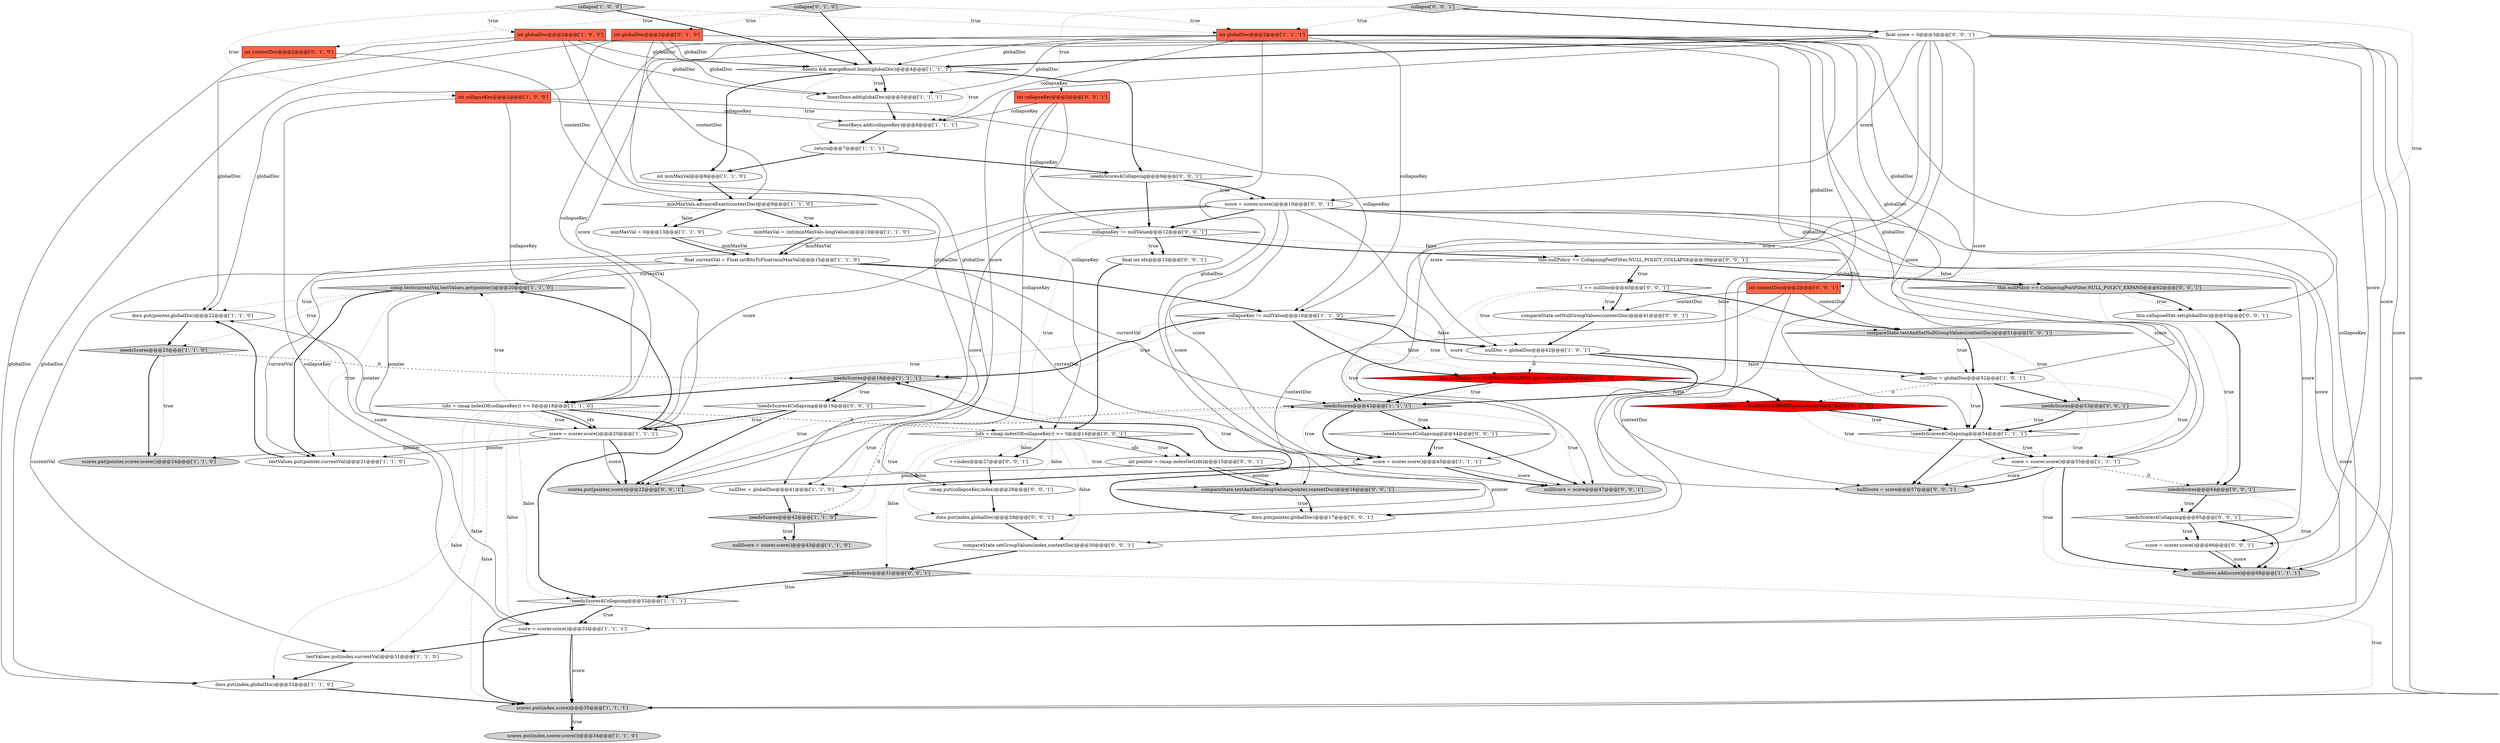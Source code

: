 digraph {
16 [style = filled, label = "minMaxVal = 0@@@13@@@['1', '1', '0']", fillcolor = white, shape = ellipse image = "AAA0AAABBB1BBB"];
21 [style = filled, label = "boostKeys.add(collapseKey)@@@6@@@['1', '1', '1']", fillcolor = white, shape = ellipse image = "AAA0AAABBB1BBB"];
15 [style = filled, label = "needsScores@@@43@@@['1', '1', '1']", fillcolor = lightgray, shape = diamond image = "AAA0AAABBB1BBB"];
0 [style = filled, label = "nullDoc = globalDoc@@@42@@@['1', '0', '1']", fillcolor = white, shape = ellipse image = "AAA0AAABBB1BBB"];
2 [style = filled, label = "nullDoc = globalDoc@@@52@@@['1', '0', '1']", fillcolor = white, shape = ellipse image = "AAA0AAABBB1BBB"];
44 [style = filled, label = "nullScore = score@@@47@@@['0', '0', '1']", fillcolor = lightgray, shape = ellipse image = "AAA0AAABBB3BBB"];
22 [style = filled, label = "docs.put(pointer,globalDoc)@@@22@@@['1', '1', '0']", fillcolor = white, shape = ellipse image = "AAA0AAABBB1BBB"];
40 [style = filled, label = "int globalDoc@@@2@@@['0', '1', '0']", fillcolor = tomato, shape = box image = "AAA0AAABBB2BBB"];
20 [style = filled, label = "nullDoc = globalDoc@@@41@@@['1', '1', '0']", fillcolor = white, shape = ellipse image = "AAA0AAABBB1BBB"];
4 [style = filled, label = "boostDocs.add(globalDoc)@@@5@@@['1', '1', '1']", fillcolor = white, shape = ellipse image = "AAA0AAABBB1BBB"];
33 [style = filled, label = "int minMaxVal@@@8@@@['1', '1', '0']", fillcolor = white, shape = ellipse image = "AAA0AAABBB1BBB"];
56 [style = filled, label = "float score = 0@@@3@@@['0', '0', '1']", fillcolor = white, shape = ellipse image = "AAA0AAABBB3BBB"];
34 [style = filled, label = "int globalDoc@@@2@@@['1', '1', '1']", fillcolor = tomato, shape = box image = "AAA0AAABBB1BBB"];
25 [style = filled, label = "needsScores@@@42@@@['1', '1', '0']", fillcolor = lightgray, shape = diamond image = "AAA0AAABBB1BBB"];
1 [style = filled, label = "scores.put(index,score)@@@35@@@['1', '1', '1']", fillcolor = lightgray, shape = ellipse image = "AAA0AAABBB1BBB"];
9 [style = filled, label = "scores.put(index,scorer.score())@@@34@@@['1', '1', '0']", fillcolor = lightgray, shape = ellipse image = "AAA0AAABBB1BBB"];
24 [style = filled, label = "score = scorer.score()@@@45@@@['1', '1', '1']", fillcolor = white, shape = ellipse image = "AAA0AAABBB1BBB"];
54 [style = filled, label = "nullScore = score@@@57@@@['0', '0', '1']", fillcolor = lightgray, shape = ellipse image = "AAA0AAABBB3BBB"];
72 [style = filled, label = "compareState.setGroupValues(index,contextDoc)@@@30@@@['0', '0', '1']", fillcolor = white, shape = ellipse image = "AAA0AAABBB3BBB"];
60 [style = filled, label = "!needsScores4Collapsing@@@19@@@['0', '0', '1']", fillcolor = white, shape = diamond image = "AAA0AAABBB3BBB"];
29 [style = filled, label = "(idx = cmap.indexOf(collapseKey)) >= 0@@@18@@@['1', '1', '0']", fillcolor = white, shape = diamond image = "AAA0AAABBB1BBB"];
38 [style = filled, label = "collapse['0', '1', '0']", fillcolor = lightgray, shape = diamond image = "AAA0AAABBB2BBB"];
63 [style = filled, label = "compareState.testAndSetGroupValues(pointer,contextDoc)@@@16@@@['0', '0', '1']", fillcolor = lightgray, shape = diamond image = "AAA0AAABBB3BBB"];
70 [style = filled, label = "score = scorer.score()@@@66@@@['0', '0', '1']", fillcolor = white, shape = ellipse image = "AAA0AAABBB3BBB"];
8 [style = filled, label = "score = scorer.score()@@@33@@@['1', '1', '1']", fillcolor = white, shape = ellipse image = "AAA0AAABBB1BBB"];
51 [style = filled, label = "compareState.setNullGroupValues(contextDoc)@@@41@@@['0', '0', '1']", fillcolor = white, shape = ellipse image = "AAA0AAABBB3BBB"];
73 [style = filled, label = "score = scorer.score()@@@10@@@['0', '0', '1']", fillcolor = white, shape = ellipse image = "AAA0AAABBB3BBB"];
5 [style = filled, label = "minMaxVal = (int)minMaxVals.longValue()@@@10@@@['1', '1', '0']", fillcolor = white, shape = ellipse image = "AAA0AAABBB1BBB"];
14 [style = filled, label = "docs.put(index,globalDoc)@@@32@@@['1', '1', '0']", fillcolor = white, shape = ellipse image = "AAA0AAABBB1BBB"];
31 [style = filled, label = "score = scorer.score()@@@20@@@['1', '1', '1']", fillcolor = white, shape = ellipse image = "AAA0AAABBB1BBB"];
7 [style = filled, label = "needsScores@@@23@@@['1', '1', '0']", fillcolor = lightgray, shape = diamond image = "AAA0AAABBB1BBB"];
43 [style = filled, label = "this.nullPolicy == CollapsingPostFilter.NULL_POLICY_COLLAPSE@@@39@@@['0', '0', '1']", fillcolor = white, shape = diamond image = "AAA0AAABBB3BBB"];
32 [style = filled, label = "!needsScores4Collapsing@@@32@@@['1', '1', '1']", fillcolor = white, shape = diamond image = "AAA0AAABBB1BBB"];
30 [style = filled, label = "int globalDoc@@@2@@@['1', '0', '0']", fillcolor = tomato, shape = box image = "AAA0AAABBB1BBB"];
59 [style = filled, label = "needsScores@@@53@@@['0', '0', '1']", fillcolor = lightgray, shape = diamond image = "AAA0AAABBB3BBB"];
68 [style = filled, label = "collapse['0', '0', '1']", fillcolor = lightgray, shape = diamond image = "AAA0AAABBB3BBB"];
47 [style = filled, label = "(idx = cmap.indexOf(collapseKey)) >= 0@@@14@@@['0', '0', '1']", fillcolor = white, shape = diamond image = "AAA0AAABBB3BBB"];
62 [style = filled, label = "int pointer = cmap.indexGet(idx)@@@15@@@['0', '0', '1']", fillcolor = white, shape = ellipse image = "AAA0AAABBB3BBB"];
6 [style = filled, label = "nullScores.add(score)@@@68@@@['1', '1', '1']", fillcolor = lightgray, shape = ellipse image = "AAA0AAABBB1BBB"];
71 [style = filled, label = "needsScores@@@64@@@['0', '0', '1']", fillcolor = lightgray, shape = diamond image = "AAA0AAABBB3BBB"];
65 [style = filled, label = "final int idx@@@13@@@['0', '0', '1']", fillcolor = white, shape = ellipse image = "AAA0AAABBB3BBB"];
23 [style = filled, label = "testValues.put(index,currentVal)@@@31@@@['1', '1', '0']", fillcolor = white, shape = ellipse image = "AAA0AAABBB1BBB"];
74 [style = filled, label = "docs.put(pointer,globalDoc)@@@17@@@['0', '0', '1']", fillcolor = white, shape = ellipse image = "AAA0AAABBB3BBB"];
61 [style = filled, label = "needsScores@@@31@@@['0', '0', '1']", fillcolor = lightgray, shape = diamond image = "AAA0AAABBB3BBB"];
37 [style = filled, label = "comp.test(currentVal,testValues.get(pointer))@@@20@@@['1', '1', '0']", fillcolor = lightgray, shape = diamond image = "AAA0AAABBB1BBB"];
49 [style = filled, label = "this.collapsedSet.set(globalDoc)@@@63@@@['0', '0', '1']", fillcolor = white, shape = ellipse image = "AAA0AAABBB3BBB"];
27 [style = filled, label = "minMaxVals.advanceExact(contextDoc)@@@9@@@['1', '1', '0']", fillcolor = white, shape = diamond image = "AAA0AAABBB1BBB"];
17 [style = filled, label = "int collapseKey@@@2@@@['1', '0', '0']", fillcolor = tomato, shape = box image = "AAA0AAABBB1BBB"];
41 [style = filled, label = "this.nullPolicy == NullPolicy.COLLAPSE.getCode()@@@38@@@['0', '1', '0']", fillcolor = red, shape = diamond image = "AAA1AAABBB2BBB"];
69 [style = filled, label = "this.nullPolicy == CollapsingPostFilter.NULL_POLICY_EXPAND@@@62@@@['0', '0', '1']", fillcolor = lightgray, shape = diamond image = "AAA0AAABBB3BBB"];
11 [style = filled, label = "needsScores@@@18@@@['1', '1', '1']", fillcolor = lightgray, shape = diamond image = "AAA0AAABBB1BBB"];
53 [style = filled, label = "docs.put(index,globalDoc)@@@29@@@['0', '0', '1']", fillcolor = white, shape = ellipse image = "AAA0AAABBB3BBB"];
55 [style = filled, label = "compareState.testAndSetNullGroupValues(contextDoc)@@@51@@@['0', '0', '1']", fillcolor = lightgray, shape = diamond image = "AAA0AAABBB3BBB"];
58 [style = filled, label = "!needsScores4Collapsing@@@65@@@['0', '0', '1']", fillcolor = white, shape = diamond image = "AAA0AAABBB3BBB"];
42 [style = filled, label = "this.nullPolicy == NullPolicy.EXPAND.getCode()@@@47@@@['0', '1', '0']", fillcolor = red, shape = diamond image = "AAA1AAABBB2BBB"];
67 [style = filled, label = "cmap.put(collapseKey,index)@@@28@@@['0', '0', '1']", fillcolor = white, shape = ellipse image = "AAA0AAABBB3BBB"];
48 [style = filled, label = "int collapseKey@@@2@@@['0', '0', '1']", fillcolor = tomato, shape = box image = "AAA0AAABBB3BBB"];
3 [style = filled, label = "!needsScores4Collapsing@@@54@@@['1', '1', '1']", fillcolor = white, shape = diamond image = "AAA0AAABBB1BBB"];
19 [style = filled, label = "scores.put(pointer,scorer.score())@@@24@@@['1', '1', '0']", fillcolor = lightgray, shape = ellipse image = "AAA0AAABBB1BBB"];
28 [style = filled, label = "testValues.put(pointer,currentVal)@@@21@@@['1', '1', '0']", fillcolor = white, shape = ellipse image = "AAA0AAABBB1BBB"];
52 [style = filled, label = "collapseKey != nullValue@@@12@@@['0', '0', '1']", fillcolor = white, shape = diamond image = "AAA0AAABBB3BBB"];
57 [style = filled, label = "needsScores4Collapsing@@@9@@@['0', '0', '1']", fillcolor = white, shape = diamond image = "AAA0AAABBB3BBB"];
12 [style = filled, label = "score = scorer.score()@@@55@@@['1', '1', '1']", fillcolor = white, shape = ellipse image = "AAA0AAABBB1BBB"];
46 [style = filled, label = "int contextDoc@@@2@@@['0', '0', '1']", fillcolor = tomato, shape = box image = "AAA0AAABBB3BBB"];
39 [style = filled, label = "int contextDoc@@@2@@@['0', '1', '0']", fillcolor = tomato, shape = box image = "AAA0AAABBB2BBB"];
13 [style = filled, label = "collapseKey != nullValue@@@16@@@['1', '1', '0']", fillcolor = white, shape = diamond image = "AAA0AAABBB1BBB"];
50 [style = filled, label = "++index@@@27@@@['0', '0', '1']", fillcolor = white, shape = ellipse image = "AAA0AAABBB3BBB"];
35 [style = filled, label = "boosts && mergeBoost.boost(globalDoc)@@@4@@@['1', '1', '1']", fillcolor = white, shape = diamond image = "AAA0AAABBB1BBB"];
66 [style = filled, label = "scores.put(pointer,score)@@@22@@@['0', '0', '1']", fillcolor = lightgray, shape = ellipse image = "AAA0AAABBB3BBB"];
36 [style = filled, label = "float currentVal = Float.intBitsToFloat(minMaxVal)@@@15@@@['1', '1', '0']", fillcolor = white, shape = ellipse image = "AAA0AAABBB1BBB"];
64 [style = filled, label = "!needsScores4Collapsing@@@44@@@['0', '0', '1']", fillcolor = white, shape = diamond image = "AAA0AAABBB3BBB"];
18 [style = filled, label = "collapse['1', '0', '0']", fillcolor = lightgray, shape = diamond image = "AAA0AAABBB1BBB"];
26 [style = filled, label = "return@@@7@@@['1', '1', '1']", fillcolor = white, shape = ellipse image = "AAA0AAABBB1BBB"];
10 [style = filled, label = "nullScore = scorer.score()@@@43@@@['1', '1', '0']", fillcolor = lightgray, shape = ellipse image = "AAA0AAABBB1BBB"];
45 [style = filled, label = "-1 == nullDoc@@@40@@@['0', '0', '1']", fillcolor = white, shape = diamond image = "AAA0AAABBB3BBB"];
2->42 [style = dashed, label="0"];
31->37 [style = bold, label=""];
41->15 [style = dotted, label="true"];
18->30 [style = dotted, label="true"];
45->15 [style = dotted, label="true"];
24->44 [style = solid, label="score"];
37->28 [style = bold, label=""];
41->15 [style = bold, label=""];
65->47 [style = bold, label=""];
56->8 [style = solid, label="score"];
38->34 [style = dotted, label="true"];
56->6 [style = solid, label="score"];
34->49 [style = solid, label="globalDoc"];
73->70 [style = solid, label="score"];
38->39 [style = dotted, label="true"];
55->2 [style = bold, label=""];
7->11 [style = dashed, label="0"];
35->26 [style = dotted, label="true"];
0->2 [style = dotted, label="false"];
15->20 [style = dotted, label="true"];
11->29 [style = bold, label=""];
69->49 [style = dotted, label="true"];
40->20 [style = solid, label="globalDoc"];
8->1 [style = solid, label="score"];
40->22 [style = solid, label="globalDoc"];
56->1 [style = solid, label="score"];
40->35 [style = solid, label="globalDoc"];
11->60 [style = bold, label=""];
29->1 [style = dotted, label="false"];
18->34 [style = dotted, label="true"];
0->15 [style = bold, label=""];
5->36 [style = solid, label="minMaxVal"];
56->54 [style = solid, label="score"];
11->66 [style = dotted, label="true"];
8->1 [style = bold, label=""];
21->26 [style = bold, label=""];
59->3 [style = dotted, label="true"];
71->58 [style = bold, label=""];
29->47 [style = dashed, label="0"];
45->55 [style = dotted, label="false"];
36->37 [style = solid, label="currentVal"];
32->8 [style = dotted, label="true"];
36->23 [style = solid, label="currentVal"];
31->66 [style = solid, label="score"];
30->14 [style = solid, label="globalDoc"];
29->32 [style = dotted, label="false"];
34->29 [style = solid, label="collapseKey"];
26->57 [style = bold, label=""];
36->24 [style = solid, label="currentVal"];
2->59 [style = bold, label=""];
18->35 [style = bold, label=""];
62->74 [style = solid, label="pointer"];
40->3 [style = solid, label="globalDoc"];
56->12 [style = solid, label="score"];
43->69 [style = dotted, label="false"];
30->4 [style = solid, label="globalDoc"];
25->10 [style = bold, label=""];
42->3 [style = bold, label=""];
31->19 [style = solid, label="pointer"];
47->67 [style = dotted, label="false"];
27->5 [style = bold, label=""];
47->50 [style = dotted, label="false"];
12->54 [style = bold, label=""];
5->36 [style = bold, label=""];
41->42 [style = bold, label=""];
38->40 [style = dotted, label="true"];
73->31 [style = solid, label="score"];
60->66 [style = bold, label=""];
64->24 [style = dotted, label="true"];
2->3 [style = dotted, label="true"];
42->3 [style = dotted, label="true"];
34->13 [style = solid, label="collapseKey"];
55->59 [style = dotted, label="true"];
8->23 [style = bold, label=""];
37->7 [style = dotted, label="true"];
11->60 [style = dotted, label="true"];
15->24 [style = dotted, label="true"];
24->44 [style = bold, label=""];
52->65 [style = bold, label=""];
4->21 [style = bold, label=""];
35->21 [style = dotted, label="true"];
51->0 [style = bold, label=""];
58->70 [style = bold, label=""];
27->16 [style = bold, label=""];
30->20 [style = solid, label="globalDoc"];
31->66 [style = bold, label=""];
67->53 [style = bold, label=""];
56->24 [style = solid, label="score"];
33->27 [style = bold, label=""];
13->11 [style = bold, label=""];
22->7 [style = bold, label=""];
20->25 [style = bold, label=""];
47->61 [style = dotted, label="false"];
68->48 [style = dotted, label="true"];
50->67 [style = bold, label=""];
43->45 [style = bold, label=""];
69->71 [style = dotted, label="true"];
23->14 [style = bold, label=""];
24->20 [style = bold, label=""];
35->57 [style = bold, label=""];
3->54 [style = bold, label=""];
16->36 [style = solid, label="minMaxVal"];
12->54 [style = solid, label="score"];
49->71 [style = bold, label=""];
0->41 [style = dashed, label="0"];
12->6 [style = dotted, label="true"];
61->32 [style = bold, label=""];
72->61 [style = bold, label=""];
13->29 [style = dotted, label="true"];
45->0 [style = dotted, label="true"];
29->32 [style = bold, label=""];
46->51 [style = solid, label="contextDoc"];
73->54 [style = solid, label="score"];
63->11 [style = dotted, label="true"];
60->31 [style = bold, label=""];
2->12 [style = dotted, label="true"];
58->70 [style = dotted, label="true"];
74->11 [style = bold, label=""];
43->69 [style = bold, label=""];
29->8 [style = dotted, label="false"];
18->17 [style = dotted, label="true"];
25->10 [style = dotted, label="true"];
15->64 [style = bold, label=""];
46->63 [style = solid, label="contextDoc"];
60->31 [style = dotted, label="true"];
38->35 [style = bold, label=""];
56->66 [style = solid, label="score"];
13->0 [style = bold, label=""];
73->52 [style = bold, label=""];
73->1 [style = solid, label="score"];
64->44 [style = bold, label=""];
16->36 [style = bold, label=""];
45->55 [style = bold, label=""];
17->21 [style = solid, label="collapseKey"];
45->51 [style = bold, label=""];
63->74 [style = dotted, label="true"];
2->3 [style = bold, label=""];
15->44 [style = dotted, label="true"];
71->58 [style = dotted, label="true"];
46->55 [style = solid, label="contextDoc"];
34->53 [style = solid, label="globalDoc"];
70->6 [style = bold, label=""];
40->14 [style = solid, label="globalDoc"];
56->44 [style = solid, label="score"];
3->12 [style = bold, label=""];
56->73 [style = solid, label="score"];
17->13 [style = solid, label="collapseKey"];
63->74 [style = bold, label=""];
47->50 [style = bold, label=""];
1->9 [style = bold, label=""];
47->62 [style = bold, label=""];
56->35 [style = bold, label=""];
13->41 [style = bold, label=""];
40->4 [style = solid, label="globalDoc"];
56->70 [style = solid, label="score"];
13->0 [style = dotted, label="false"];
36->15 [style = solid, label="currentVal"];
57->73 [style = dotted, label="true"];
52->43 [style = bold, label=""];
17->8 [style = solid, label="collapseKey"];
36->13 [style = bold, label=""];
32->8 [style = bold, label=""];
34->74 [style = solid, label="globalDoc"];
73->8 [style = solid, label="score"];
62->63 [style = solid, label="pointer"];
30->35 [style = solid, label="globalDoc"];
34->35 [style = solid, label="globalDoc"];
45->51 [style = dotted, label="true"];
1->9 [style = dotted, label="true"];
32->1 [style = bold, label=""];
61->1 [style = dotted, label="true"];
53->72 [style = bold, label=""];
73->44 [style = solid, label="score"];
37->22 [style = dotted, label="true"];
31->37 [style = solid, label="pointer"];
13->11 [style = dotted, label="true"];
31->28 [style = solid, label="pointer"];
73->12 [style = solid, label="score"];
73->6 [style = solid, label="score"];
52->47 [style = dotted, label="true"];
47->62 [style = solid, label="idx"];
15->25 [style = dotted, label="true"];
59->3 [style = bold, label=""];
7->19 [style = bold, label=""];
48->47 [style = solid, label="collapseKey"];
28->22 [style = bold, label=""];
69->49 [style = bold, label=""];
35->4 [style = dotted, label="true"];
34->21 [style = solid, label="collapseKey"];
12->71 [style = dashed, label="0"];
25->15 [style = dashed, label="0"];
73->66 [style = solid, label="score"];
27->5 [style = dotted, label="true"];
29->23 [style = dotted, label="false"];
27->16 [style = dotted, label="false"];
7->19 [style = dotted, label="true"];
47->62 [style = dotted, label="true"];
48->52 [style = solid, label="collapseKey"];
0->15 [style = dotted, label="true"];
61->32 [style = dotted, label="true"];
29->31 [style = bold, label=""];
0->2 [style = bold, label=""];
35->33 [style = bold, label=""];
57->73 [style = bold, label=""];
62->63 [style = bold, label=""];
55->2 [style = dotted, label="true"];
17->29 [style = solid, label="collapseKey"];
29->37 [style = dotted, label="true"];
64->24 [style = bold, label=""];
12->6 [style = bold, label=""];
68->56 [style = bold, label=""];
48->21 [style = solid, label="collapseKey"];
35->4 [style = bold, label=""];
14->1 [style = bold, label=""];
59->54 [style = dotted, label="true"];
15->64 [style = dotted, label="true"];
34->2 [style = solid, label="globalDoc"];
30->3 [style = solid, label="globalDoc"];
34->4 [style = solid, label="globalDoc"];
34->27 [style = solid, label="contextDoc"];
56->31 [style = solid, label="score"];
42->12 [style = dotted, label="true"];
47->53 [style = dotted, label="false"];
41->42 [style = dotted, label="false"];
57->52 [style = bold, label=""];
29->31 [style = solid, label="idx"];
30->22 [style = solid, label="globalDoc"];
13->41 [style = dotted, label="false"];
43->45 [style = dotted, label="true"];
71->6 [style = dotted, label="true"];
3->12 [style = dotted, label="true"];
15->24 [style = bold, label=""];
39->27 [style = solid, label="contextDoc"];
47->63 [style = dotted, label="true"];
36->28 [style = solid, label="currentVal"];
68->46 [style = dotted, label="true"];
58->6 [style = bold, label=""];
46->72 [style = solid, label="contextDoc"];
37->28 [style = dotted, label="true"];
62->66 [style = solid, label="pointer"];
52->65 [style = dotted, label="true"];
52->43 [style = dotted, label="false"];
31->22 [style = solid, label="pointer"];
48->67 [style = solid, label="collapseKey"];
70->6 [style = solid, label="score"];
29->14 [style = dotted, label="false"];
47->72 [style = dotted, label="false"];
26->33 [style = bold, label=""];
34->8 [style = solid, label="collapseKey"];
68->34 [style = dotted, label="true"];
73->24 [style = solid, label="score"];
29->31 [style = dotted, label="true"];
34->0 [style = solid, label="globalDoc"];
}
